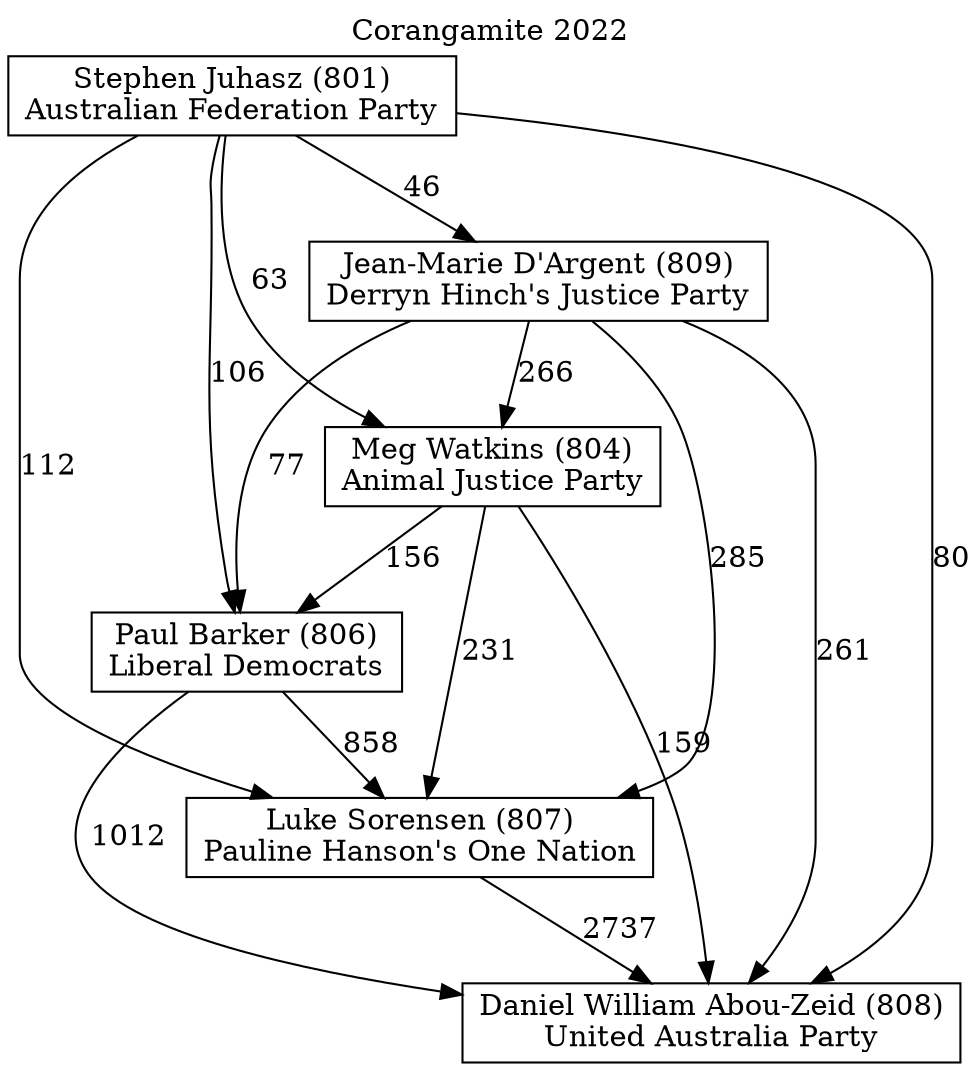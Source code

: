 // House preference flow
digraph "Daniel William Abou-Zeid (808)_Corangamite_2022" {
	graph [label="Corangamite 2022" labelloc=t mclimit=10]
	node [shape=box]
	"Meg Watkins (804)" [label="Meg Watkins (804)
Animal Justice Party"]
	"Luke Sorensen (807)" [label="Luke Sorensen (807)
Pauline Hanson's One Nation"]
	"Daniel William Abou-Zeid (808)" [label="Daniel William Abou-Zeid (808)
United Australia Party"]
	"Stephen Juhasz (801)" [label="Stephen Juhasz (801)
Australian Federation Party"]
	"Jean-Marie D'Argent (809)" [label="Jean-Marie D'Argent (809)
Derryn Hinch's Justice Party"]
	"Paul Barker (806)" [label="Paul Barker (806)
Liberal Democrats"]
	"Luke Sorensen (807)" -> "Daniel William Abou-Zeid (808)" [label=2737]
	"Jean-Marie D'Argent (809)" -> "Daniel William Abou-Zeid (808)" [label=261]
	"Stephen Juhasz (801)" -> "Jean-Marie D'Argent (809)" [label=46]
	"Meg Watkins (804)" -> "Daniel William Abou-Zeid (808)" [label=159]
	"Stephen Juhasz (801)" -> "Luke Sorensen (807)" [label=112]
	"Paul Barker (806)" -> "Luke Sorensen (807)" [label=858]
	"Meg Watkins (804)" -> "Paul Barker (806)" [label=156]
	"Jean-Marie D'Argent (809)" -> "Meg Watkins (804)" [label=266]
	"Jean-Marie D'Argent (809)" -> "Luke Sorensen (807)" [label=285]
	"Paul Barker (806)" -> "Daniel William Abou-Zeid (808)" [label=1012]
	"Stephen Juhasz (801)" -> "Paul Barker (806)" [label=106]
	"Meg Watkins (804)" -> "Luke Sorensen (807)" [label=231]
	"Stephen Juhasz (801)" -> "Daniel William Abou-Zeid (808)" [label=80]
	"Stephen Juhasz (801)" -> "Meg Watkins (804)" [label=63]
	"Jean-Marie D'Argent (809)" -> "Paul Barker (806)" [label=77]
}
